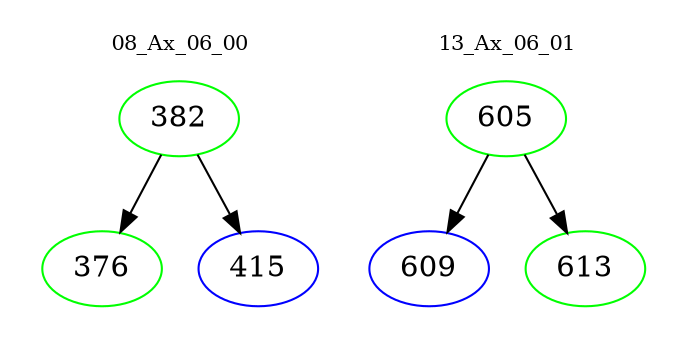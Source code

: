 digraph{
subgraph cluster_0 {
color = white
label = "08_Ax_06_00";
fontsize=10;
T0_382 [label="382", color="green"]
T0_382 -> T0_376 [color="black"]
T0_376 [label="376", color="green"]
T0_382 -> T0_415 [color="black"]
T0_415 [label="415", color="blue"]
}
subgraph cluster_1 {
color = white
label = "13_Ax_06_01";
fontsize=10;
T1_605 [label="605", color="green"]
T1_605 -> T1_609 [color="black"]
T1_609 [label="609", color="blue"]
T1_605 -> T1_613 [color="black"]
T1_613 [label="613", color="green"]
}
}

